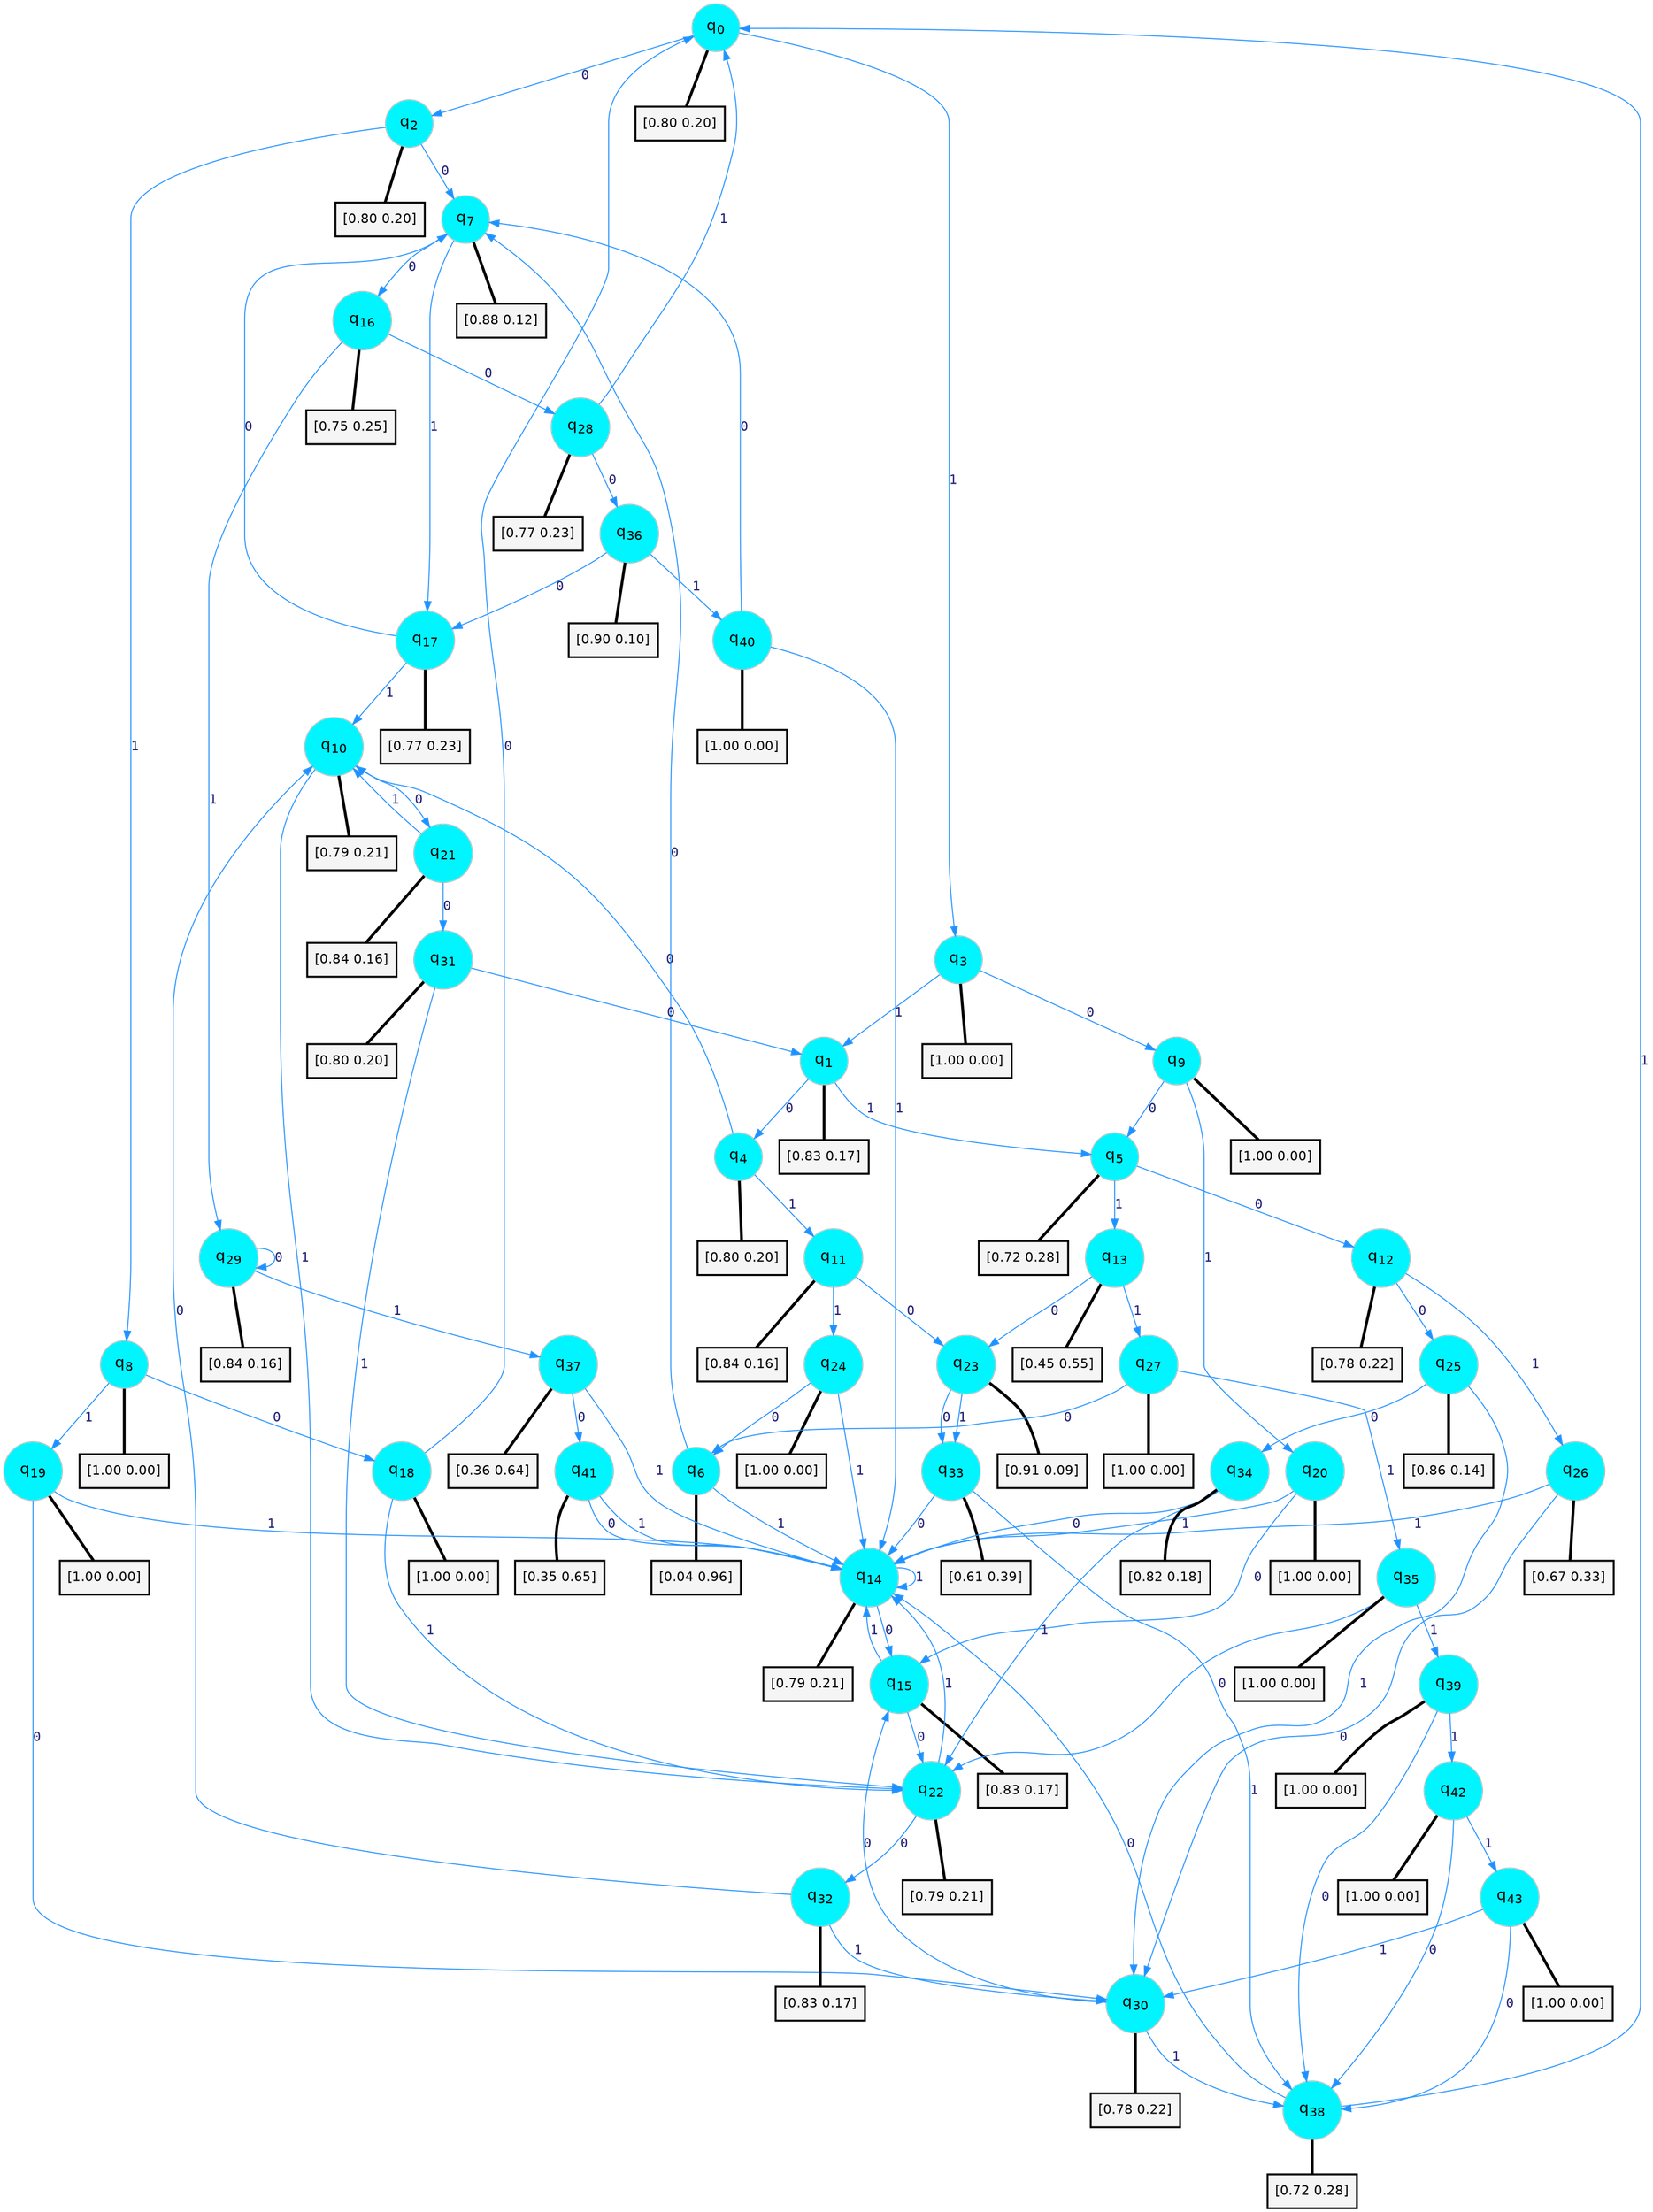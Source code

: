 digraph G {
graph [
bgcolor=transparent, dpi=300, rankdir=TD, size="40,25"];
node [
color=gray, fillcolor=turquoise1, fontcolor=black, fontname=Helvetica, fontsize=16, fontweight=bold, shape=circle, style=filled];
edge [
arrowsize=1, color=dodgerblue1, fontcolor=midnightblue, fontname=courier, fontweight=bold, penwidth=1, style=solid, weight=20];
0[label=<q<SUB>0</SUB>>];
1[label=<q<SUB>1</SUB>>];
2[label=<q<SUB>2</SUB>>];
3[label=<q<SUB>3</SUB>>];
4[label=<q<SUB>4</SUB>>];
5[label=<q<SUB>5</SUB>>];
6[label=<q<SUB>6</SUB>>];
7[label=<q<SUB>7</SUB>>];
8[label=<q<SUB>8</SUB>>];
9[label=<q<SUB>9</SUB>>];
10[label=<q<SUB>10</SUB>>];
11[label=<q<SUB>11</SUB>>];
12[label=<q<SUB>12</SUB>>];
13[label=<q<SUB>13</SUB>>];
14[label=<q<SUB>14</SUB>>];
15[label=<q<SUB>15</SUB>>];
16[label=<q<SUB>16</SUB>>];
17[label=<q<SUB>17</SUB>>];
18[label=<q<SUB>18</SUB>>];
19[label=<q<SUB>19</SUB>>];
20[label=<q<SUB>20</SUB>>];
21[label=<q<SUB>21</SUB>>];
22[label=<q<SUB>22</SUB>>];
23[label=<q<SUB>23</SUB>>];
24[label=<q<SUB>24</SUB>>];
25[label=<q<SUB>25</SUB>>];
26[label=<q<SUB>26</SUB>>];
27[label=<q<SUB>27</SUB>>];
28[label=<q<SUB>28</SUB>>];
29[label=<q<SUB>29</SUB>>];
30[label=<q<SUB>30</SUB>>];
31[label=<q<SUB>31</SUB>>];
32[label=<q<SUB>32</SUB>>];
33[label=<q<SUB>33</SUB>>];
34[label=<q<SUB>34</SUB>>];
35[label=<q<SUB>35</SUB>>];
36[label=<q<SUB>36</SUB>>];
37[label=<q<SUB>37</SUB>>];
38[label=<q<SUB>38</SUB>>];
39[label=<q<SUB>39</SUB>>];
40[label=<q<SUB>40</SUB>>];
41[label=<q<SUB>41</SUB>>];
42[label=<q<SUB>42</SUB>>];
43[label=<q<SUB>43</SUB>>];
44[label="[0.80 0.20]", shape=box,fontcolor=black, fontname=Helvetica, fontsize=14, penwidth=2, fillcolor=whitesmoke,color=black];
45[label="[0.83 0.17]", shape=box,fontcolor=black, fontname=Helvetica, fontsize=14, penwidth=2, fillcolor=whitesmoke,color=black];
46[label="[0.80 0.20]", shape=box,fontcolor=black, fontname=Helvetica, fontsize=14, penwidth=2, fillcolor=whitesmoke,color=black];
47[label="[1.00 0.00]", shape=box,fontcolor=black, fontname=Helvetica, fontsize=14, penwidth=2, fillcolor=whitesmoke,color=black];
48[label="[0.80 0.20]", shape=box,fontcolor=black, fontname=Helvetica, fontsize=14, penwidth=2, fillcolor=whitesmoke,color=black];
49[label="[0.72 0.28]", shape=box,fontcolor=black, fontname=Helvetica, fontsize=14, penwidth=2, fillcolor=whitesmoke,color=black];
50[label="[0.04 0.96]", shape=box,fontcolor=black, fontname=Helvetica, fontsize=14, penwidth=2, fillcolor=whitesmoke,color=black];
51[label="[0.88 0.12]", shape=box,fontcolor=black, fontname=Helvetica, fontsize=14, penwidth=2, fillcolor=whitesmoke,color=black];
52[label="[1.00 0.00]", shape=box,fontcolor=black, fontname=Helvetica, fontsize=14, penwidth=2, fillcolor=whitesmoke,color=black];
53[label="[1.00 0.00]", shape=box,fontcolor=black, fontname=Helvetica, fontsize=14, penwidth=2, fillcolor=whitesmoke,color=black];
54[label="[0.79 0.21]", shape=box,fontcolor=black, fontname=Helvetica, fontsize=14, penwidth=2, fillcolor=whitesmoke,color=black];
55[label="[0.84 0.16]", shape=box,fontcolor=black, fontname=Helvetica, fontsize=14, penwidth=2, fillcolor=whitesmoke,color=black];
56[label="[0.78 0.22]", shape=box,fontcolor=black, fontname=Helvetica, fontsize=14, penwidth=2, fillcolor=whitesmoke,color=black];
57[label="[0.45 0.55]", shape=box,fontcolor=black, fontname=Helvetica, fontsize=14, penwidth=2, fillcolor=whitesmoke,color=black];
58[label="[0.79 0.21]", shape=box,fontcolor=black, fontname=Helvetica, fontsize=14, penwidth=2, fillcolor=whitesmoke,color=black];
59[label="[0.83 0.17]", shape=box,fontcolor=black, fontname=Helvetica, fontsize=14, penwidth=2, fillcolor=whitesmoke,color=black];
60[label="[0.75 0.25]", shape=box,fontcolor=black, fontname=Helvetica, fontsize=14, penwidth=2, fillcolor=whitesmoke,color=black];
61[label="[0.77 0.23]", shape=box,fontcolor=black, fontname=Helvetica, fontsize=14, penwidth=2, fillcolor=whitesmoke,color=black];
62[label="[1.00 0.00]", shape=box,fontcolor=black, fontname=Helvetica, fontsize=14, penwidth=2, fillcolor=whitesmoke,color=black];
63[label="[1.00 0.00]", shape=box,fontcolor=black, fontname=Helvetica, fontsize=14, penwidth=2, fillcolor=whitesmoke,color=black];
64[label="[1.00 0.00]", shape=box,fontcolor=black, fontname=Helvetica, fontsize=14, penwidth=2, fillcolor=whitesmoke,color=black];
65[label="[0.84 0.16]", shape=box,fontcolor=black, fontname=Helvetica, fontsize=14, penwidth=2, fillcolor=whitesmoke,color=black];
66[label="[0.79 0.21]", shape=box,fontcolor=black, fontname=Helvetica, fontsize=14, penwidth=2, fillcolor=whitesmoke,color=black];
67[label="[0.91 0.09]", shape=box,fontcolor=black, fontname=Helvetica, fontsize=14, penwidth=2, fillcolor=whitesmoke,color=black];
68[label="[1.00 0.00]", shape=box,fontcolor=black, fontname=Helvetica, fontsize=14, penwidth=2, fillcolor=whitesmoke,color=black];
69[label="[0.86 0.14]", shape=box,fontcolor=black, fontname=Helvetica, fontsize=14, penwidth=2, fillcolor=whitesmoke,color=black];
70[label="[0.67 0.33]", shape=box,fontcolor=black, fontname=Helvetica, fontsize=14, penwidth=2, fillcolor=whitesmoke,color=black];
71[label="[1.00 0.00]", shape=box,fontcolor=black, fontname=Helvetica, fontsize=14, penwidth=2, fillcolor=whitesmoke,color=black];
72[label="[0.77 0.23]", shape=box,fontcolor=black, fontname=Helvetica, fontsize=14, penwidth=2, fillcolor=whitesmoke,color=black];
73[label="[0.84 0.16]", shape=box,fontcolor=black, fontname=Helvetica, fontsize=14, penwidth=2, fillcolor=whitesmoke,color=black];
74[label="[0.78 0.22]", shape=box,fontcolor=black, fontname=Helvetica, fontsize=14, penwidth=2, fillcolor=whitesmoke,color=black];
75[label="[0.80 0.20]", shape=box,fontcolor=black, fontname=Helvetica, fontsize=14, penwidth=2, fillcolor=whitesmoke,color=black];
76[label="[0.83 0.17]", shape=box,fontcolor=black, fontname=Helvetica, fontsize=14, penwidth=2, fillcolor=whitesmoke,color=black];
77[label="[0.61 0.39]", shape=box,fontcolor=black, fontname=Helvetica, fontsize=14, penwidth=2, fillcolor=whitesmoke,color=black];
78[label="[0.82 0.18]", shape=box,fontcolor=black, fontname=Helvetica, fontsize=14, penwidth=2, fillcolor=whitesmoke,color=black];
79[label="[1.00 0.00]", shape=box,fontcolor=black, fontname=Helvetica, fontsize=14, penwidth=2, fillcolor=whitesmoke,color=black];
80[label="[0.90 0.10]", shape=box,fontcolor=black, fontname=Helvetica, fontsize=14, penwidth=2, fillcolor=whitesmoke,color=black];
81[label="[0.36 0.64]", shape=box,fontcolor=black, fontname=Helvetica, fontsize=14, penwidth=2, fillcolor=whitesmoke,color=black];
82[label="[0.72 0.28]", shape=box,fontcolor=black, fontname=Helvetica, fontsize=14, penwidth=2, fillcolor=whitesmoke,color=black];
83[label="[1.00 0.00]", shape=box,fontcolor=black, fontname=Helvetica, fontsize=14, penwidth=2, fillcolor=whitesmoke,color=black];
84[label="[1.00 0.00]", shape=box,fontcolor=black, fontname=Helvetica, fontsize=14, penwidth=2, fillcolor=whitesmoke,color=black];
85[label="[0.35 0.65]", shape=box,fontcolor=black, fontname=Helvetica, fontsize=14, penwidth=2, fillcolor=whitesmoke,color=black];
86[label="[1.00 0.00]", shape=box,fontcolor=black, fontname=Helvetica, fontsize=14, penwidth=2, fillcolor=whitesmoke,color=black];
87[label="[1.00 0.00]", shape=box,fontcolor=black, fontname=Helvetica, fontsize=14, penwidth=2, fillcolor=whitesmoke,color=black];
0->2 [label=0];
0->3 [label=1];
0->44 [arrowhead=none, penwidth=3,color=black];
1->4 [label=0];
1->5 [label=1];
1->45 [arrowhead=none, penwidth=3,color=black];
2->7 [label=0];
2->8 [label=1];
2->46 [arrowhead=none, penwidth=3,color=black];
3->9 [label=0];
3->1 [label=1];
3->47 [arrowhead=none, penwidth=3,color=black];
4->10 [label=0];
4->11 [label=1];
4->48 [arrowhead=none, penwidth=3,color=black];
5->12 [label=0];
5->13 [label=1];
5->49 [arrowhead=none, penwidth=3,color=black];
6->7 [label=0];
6->14 [label=1];
6->50 [arrowhead=none, penwidth=3,color=black];
7->16 [label=0];
7->17 [label=1];
7->51 [arrowhead=none, penwidth=3,color=black];
8->18 [label=0];
8->19 [label=1];
8->52 [arrowhead=none, penwidth=3,color=black];
9->5 [label=0];
9->20 [label=1];
9->53 [arrowhead=none, penwidth=3,color=black];
10->21 [label=0];
10->22 [label=1];
10->54 [arrowhead=none, penwidth=3,color=black];
11->23 [label=0];
11->24 [label=1];
11->55 [arrowhead=none, penwidth=3,color=black];
12->25 [label=0];
12->26 [label=1];
12->56 [arrowhead=none, penwidth=3,color=black];
13->23 [label=0];
13->27 [label=1];
13->57 [arrowhead=none, penwidth=3,color=black];
14->15 [label=0];
14->14 [label=1];
14->58 [arrowhead=none, penwidth=3,color=black];
15->22 [label=0];
15->14 [label=1];
15->59 [arrowhead=none, penwidth=3,color=black];
16->28 [label=0];
16->29 [label=1];
16->60 [arrowhead=none, penwidth=3,color=black];
17->7 [label=0];
17->10 [label=1];
17->61 [arrowhead=none, penwidth=3,color=black];
18->0 [label=0];
18->22 [label=1];
18->62 [arrowhead=none, penwidth=3,color=black];
19->30 [label=0];
19->14 [label=1];
19->63 [arrowhead=none, penwidth=3,color=black];
20->15 [label=0];
20->14 [label=1];
20->64 [arrowhead=none, penwidth=3,color=black];
21->31 [label=0];
21->10 [label=1];
21->65 [arrowhead=none, penwidth=3,color=black];
22->32 [label=0];
22->14 [label=1];
22->66 [arrowhead=none, penwidth=3,color=black];
23->33 [label=0];
23->33 [label=1];
23->67 [arrowhead=none, penwidth=3,color=black];
24->6 [label=0];
24->14 [label=1];
24->68 [arrowhead=none, penwidth=3,color=black];
25->34 [label=0];
25->30 [label=1];
25->69 [arrowhead=none, penwidth=3,color=black];
26->30 [label=0];
26->14 [label=1];
26->70 [arrowhead=none, penwidth=3,color=black];
27->6 [label=0];
27->35 [label=1];
27->71 [arrowhead=none, penwidth=3,color=black];
28->36 [label=0];
28->0 [label=1];
28->72 [arrowhead=none, penwidth=3,color=black];
29->29 [label=0];
29->37 [label=1];
29->73 [arrowhead=none, penwidth=3,color=black];
30->15 [label=0];
30->38 [label=1];
30->74 [arrowhead=none, penwidth=3,color=black];
31->1 [label=0];
31->22 [label=1];
31->75 [arrowhead=none, penwidth=3,color=black];
32->10 [label=0];
32->30 [label=1];
32->76 [arrowhead=none, penwidth=3,color=black];
33->14 [label=0];
33->38 [label=1];
33->77 [arrowhead=none, penwidth=3,color=black];
34->14 [label=0];
34->22 [label=1];
34->78 [arrowhead=none, penwidth=3,color=black];
35->22 [label=0];
35->39 [label=1];
35->79 [arrowhead=none, penwidth=3,color=black];
36->17 [label=0];
36->40 [label=1];
36->80 [arrowhead=none, penwidth=3,color=black];
37->41 [label=0];
37->14 [label=1];
37->81 [arrowhead=none, penwidth=3,color=black];
38->14 [label=0];
38->0 [label=1];
38->82 [arrowhead=none, penwidth=3,color=black];
39->38 [label=0];
39->42 [label=1];
39->83 [arrowhead=none, penwidth=3,color=black];
40->7 [label=0];
40->14 [label=1];
40->84 [arrowhead=none, penwidth=3,color=black];
41->14 [label=0];
41->14 [label=1];
41->85 [arrowhead=none, penwidth=3,color=black];
42->38 [label=0];
42->43 [label=1];
42->86 [arrowhead=none, penwidth=3,color=black];
43->38 [label=0];
43->30 [label=1];
43->87 [arrowhead=none, penwidth=3,color=black];
}

